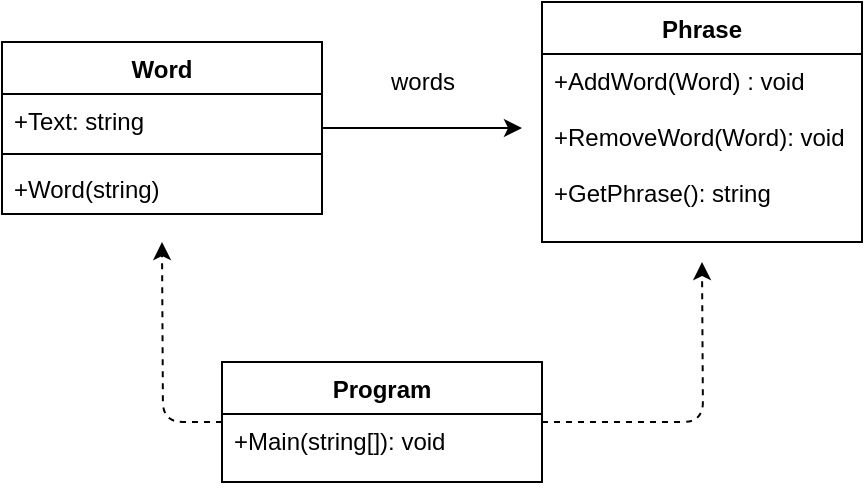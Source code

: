 <mxfile version="15.2.5" type="github">
  <diagram id="TUohO09u5nwzq1JAVTBs" name="Page-1">
    <mxGraphModel dx="806" dy="490" grid="1" gridSize="10" guides="1" tooltips="1" connect="1" arrows="1" fold="1" page="1" pageScale="1" pageWidth="827" pageHeight="1169" math="0" shadow="0">
      <root>
        <mxCell id="0" />
        <mxCell id="1" parent="0" />
        <mxCell id="KWf3APe6HFs7ni6GhWUY-17" style="edgeStyle=orthogonalEdgeStyle;rounded=0;orthogonalLoop=1;jettySize=auto;html=1;" edge="1" parent="1" source="KWf3APe6HFs7ni6GhWUY-4">
          <mxGeometry relative="1" as="geometry">
            <mxPoint x="470" y="163" as="targetPoint" />
          </mxGeometry>
        </mxCell>
        <mxCell id="KWf3APe6HFs7ni6GhWUY-4" value="Word&#xa;" style="swimlane;fontStyle=1;align=center;verticalAlign=top;childLayout=stackLayout;horizontal=1;startSize=26;horizontalStack=0;resizeParent=1;resizeParentMax=0;resizeLast=0;collapsible=1;marginBottom=0;" vertex="1" parent="1">
          <mxGeometry x="210" y="120" width="160" height="86" as="geometry" />
        </mxCell>
        <mxCell id="KWf3APe6HFs7ni6GhWUY-5" value="+Text: string" style="text;strokeColor=none;fillColor=none;align=left;verticalAlign=top;spacingLeft=4;spacingRight=4;overflow=hidden;rotatable=0;points=[[0,0.5],[1,0.5]];portConstraint=eastwest;" vertex="1" parent="KWf3APe6HFs7ni6GhWUY-4">
          <mxGeometry y="26" width="160" height="26" as="geometry" />
        </mxCell>
        <mxCell id="KWf3APe6HFs7ni6GhWUY-6" value="" style="line;strokeWidth=1;fillColor=none;align=left;verticalAlign=middle;spacingTop=-1;spacingLeft=3;spacingRight=3;rotatable=0;labelPosition=right;points=[];portConstraint=eastwest;" vertex="1" parent="KWf3APe6HFs7ni6GhWUY-4">
          <mxGeometry y="52" width="160" height="8" as="geometry" />
        </mxCell>
        <mxCell id="KWf3APe6HFs7ni6GhWUY-7" value="+Word(string)" style="text;strokeColor=none;fillColor=none;align=left;verticalAlign=top;spacingLeft=4;spacingRight=4;overflow=hidden;rotatable=0;points=[[0,0.5],[1,0.5]];portConstraint=eastwest;" vertex="1" parent="KWf3APe6HFs7ni6GhWUY-4">
          <mxGeometry y="60" width="160" height="26" as="geometry" />
        </mxCell>
        <mxCell id="KWf3APe6HFs7ni6GhWUY-12" value="Phrase&#xa;" style="swimlane;fontStyle=1;align=center;verticalAlign=top;childLayout=stackLayout;horizontal=1;startSize=26;horizontalStack=0;resizeParent=1;resizeParentMax=0;resizeLast=0;collapsible=1;marginBottom=0;" vertex="1" parent="1">
          <mxGeometry x="480" y="100" width="160" height="120" as="geometry" />
        </mxCell>
        <mxCell id="KWf3APe6HFs7ni6GhWUY-13" value="+AddWord(Word) : void&#xa;&#xa;+RemoveWord(Word): void&#xa;&#xa;+GetPhrase(): string" style="text;strokeColor=none;fillColor=none;align=left;verticalAlign=top;spacingLeft=4;spacingRight=4;overflow=hidden;rotatable=0;points=[[0,0.5],[1,0.5]];portConstraint=eastwest;" vertex="1" parent="KWf3APe6HFs7ni6GhWUY-12">
          <mxGeometry y="26" width="160" height="94" as="geometry" />
        </mxCell>
        <mxCell id="KWf3APe6HFs7ni6GhWUY-22" style="edgeStyle=orthogonalEdgeStyle;orthogonalLoop=1;jettySize=auto;html=1;dashed=1;rounded=1;" edge="1" parent="1" source="KWf3APe6HFs7ni6GhWUY-18">
          <mxGeometry relative="1" as="geometry">
            <mxPoint x="560" y="230" as="targetPoint" />
          </mxGeometry>
        </mxCell>
        <mxCell id="KWf3APe6HFs7ni6GhWUY-23" style="edgeStyle=orthogonalEdgeStyle;orthogonalLoop=1;jettySize=auto;html=1;dashed=1;rounded=1;" edge="1" parent="1" source="KWf3APe6HFs7ni6GhWUY-18">
          <mxGeometry relative="1" as="geometry">
            <mxPoint x="290" y="220" as="targetPoint" />
          </mxGeometry>
        </mxCell>
        <mxCell id="KWf3APe6HFs7ni6GhWUY-18" value="Program" style="swimlane;fontStyle=1;align=center;verticalAlign=top;childLayout=stackLayout;horizontal=1;startSize=26;horizontalStack=0;resizeParent=1;resizeParentMax=0;resizeLast=0;collapsible=1;marginBottom=0;" vertex="1" parent="1">
          <mxGeometry x="320" y="280" width="160" height="60" as="geometry" />
        </mxCell>
        <mxCell id="KWf3APe6HFs7ni6GhWUY-19" value="+Main(string[]): void" style="text;strokeColor=none;fillColor=none;align=left;verticalAlign=top;spacingLeft=4;spacingRight=4;overflow=hidden;rotatable=0;points=[[0,0.5],[1,0.5]];portConstraint=eastwest;" vertex="1" parent="KWf3APe6HFs7ni6GhWUY-18">
          <mxGeometry y="26" width="160" height="34" as="geometry" />
        </mxCell>
        <mxCell id="KWf3APe6HFs7ni6GhWUY-24" value="words&lt;br&gt;" style="text;html=1;align=center;verticalAlign=middle;resizable=0;points=[];autosize=1;strokeColor=none;fillColor=none;" vertex="1" parent="1">
          <mxGeometry x="395" y="130" width="50" height="20" as="geometry" />
        </mxCell>
      </root>
    </mxGraphModel>
  </diagram>
</mxfile>
